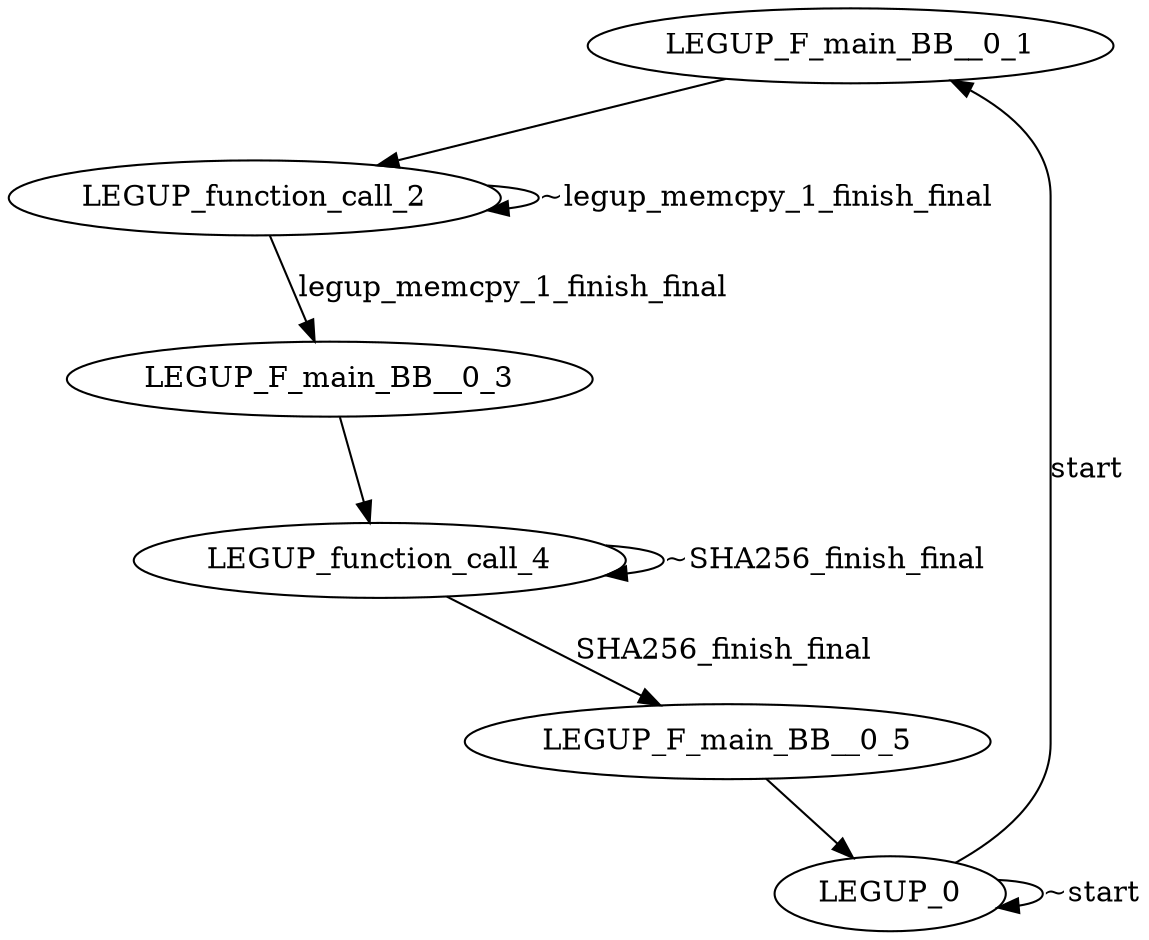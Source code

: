 digraph {
Node0x376b020[label="LEGUP_F_main_BB__0_1"];
Node0x376ace0[label="LEGUP_0"];
Node0x376ace0 -> Node0x376b020[label="start"];
Node0x376ace0 -> Node0x376ace0[label="~start"];
Node0x38f7e10[label="LEGUP_function_call_2"];
Node0x376b020 -> Node0x38f7e10;
Node0x376b0f0[label="LEGUP_F_main_BB__0_3"];
Node0x38f7e10 -> Node0x376b0f0[label="legup_memcpy_1_finish_final"];
Node0x38f7e10 -> Node0x38f7e10[label="~legup_memcpy_1_finish_final"];
Node0x38ff190[label="LEGUP_function_call_4"];
Node0x376b0f0 -> Node0x38ff190;
Node0x3752810[label="LEGUP_F_main_BB__0_5"];
Node0x38ff190 -> Node0x3752810[label="SHA256_finish_final"];
Node0x38ff190 -> Node0x38ff190[label="~SHA256_finish_final"];
Node0x3752810 -> Node0x376ace0;
}
